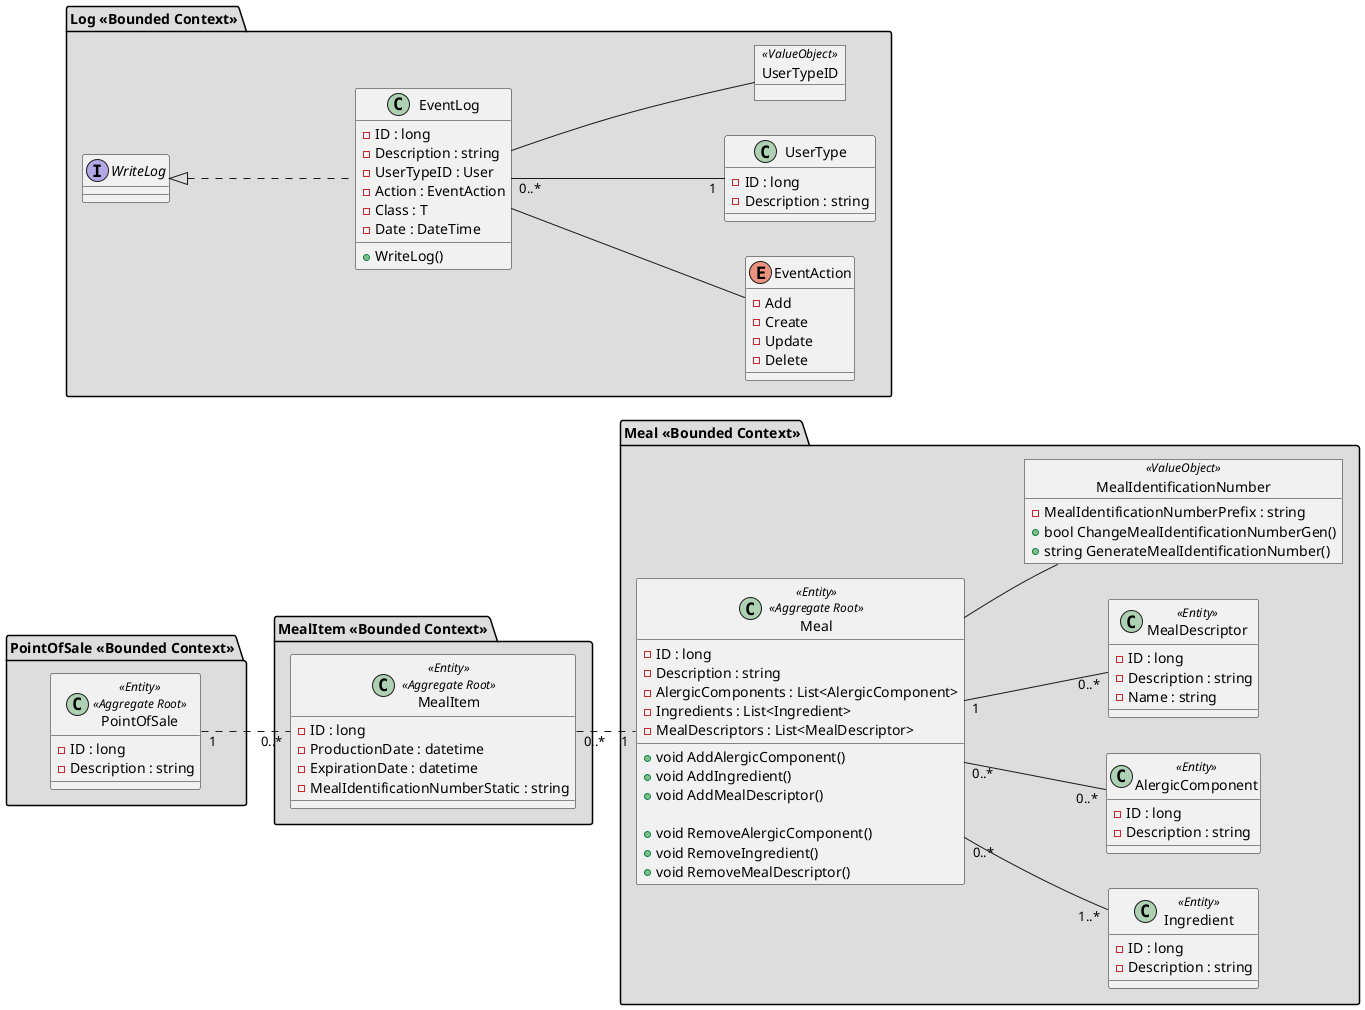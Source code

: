 @startuml DomainModelDiagram
left to right direction

package "PointOfSale <<Bounded Context>>" #DDDDDD {

    class PointOfSale <<Entity>> <<Aggregate Root>> {
        -ID : long
        -Description : string
    }

    object PointOfSale.PointOfSaleID <<Value Object>>

    PointOfSale -- PointOfSale.PointOfSaleID
}

package "MealItem <<Bounded Context>>" #DDDDDD {

    class MealItem <<Entity>> <<Aggregate Root>> {
        -ID : long
        -ProductionDate : datetime
        -ExpirationDate : datetime
        -MealIdentificationNumberStatic : string
    }

    object MealItem.PointOfSaleID <<Value Object>>

    object MealItem.MealID <<Value Object>>

    MealItem -- MealItem.PointOfSaleID
    MealItem -- MealItem.MealID
}

package "Meal <<Bounded Context>>" #DDDDDD {

    class Meal <<Entity>> <<Aggregate Root>> {
        -ID : long
        -Description : string
        -AlergicComponents : List<AlergicComponent>
        -Ingredients : List<Ingredient>
        -MealDescriptors : List<MealDescriptor>

        +void AddAlergicComponent()
        +void AddIngredient()
        +void AddMealDescriptor()

        +void RemoveAlergicComponent()
        +void RemoveIngredient()
        +void RemoveMealDescriptor()
    }

    class Ingredient <<Entity>> {
        -ID : long
        -Description : string
    }

    class AlergicComponent <<Entity>> {
        -ID : long
        -Description : string
    }

    class MealDescriptor <<Entity>> {
        -ID : long
        -Description : string
        -Name : string
    }

    object MealIdentificationNumber <<ValueObject>> {
        -MealIdentificationNumberPrefix : string

        +bool ChangeMealIdentificationNumberGen()
        +string GenerateMealIdentificationNumber()
    }

    object Meal.MealID <<Value Object>>

    Meal "0..*" -- "0..*" AlergicComponent
    Meal "1" -- "0..*" MealDescriptor
    Meal "0..*" -- "1..*" Ingredient
    Meal -- MealIdentificationNumber
    Meal -- Meal.MealID
}

PointOfSale "1" .. "0..*" MealItem

MealItem "0..*" .. "1" Meal



package "Log <<Bounded Context>>" #DDDDDD {

    interface WriteLog

    class EventLog  {
        -ID : long
        -Description : string
        -UserTypeID : User
        -Action : EventAction
        -Class : T
        -Date : DateTime

        +WriteLog()
    }

    enum EventAction {
        - Add
        - Create
        - Update
        - Delete
    }

    class UserType {
        -ID : long
        -Description : string
    }

    object UserTypeID <<ValueObject>>

    WriteLog <|.. EventLog
    EventLog -- UserTypeID
    EventLog -- EventAction
    EventLog "0..*" -- "1" UserType
}


@enduml